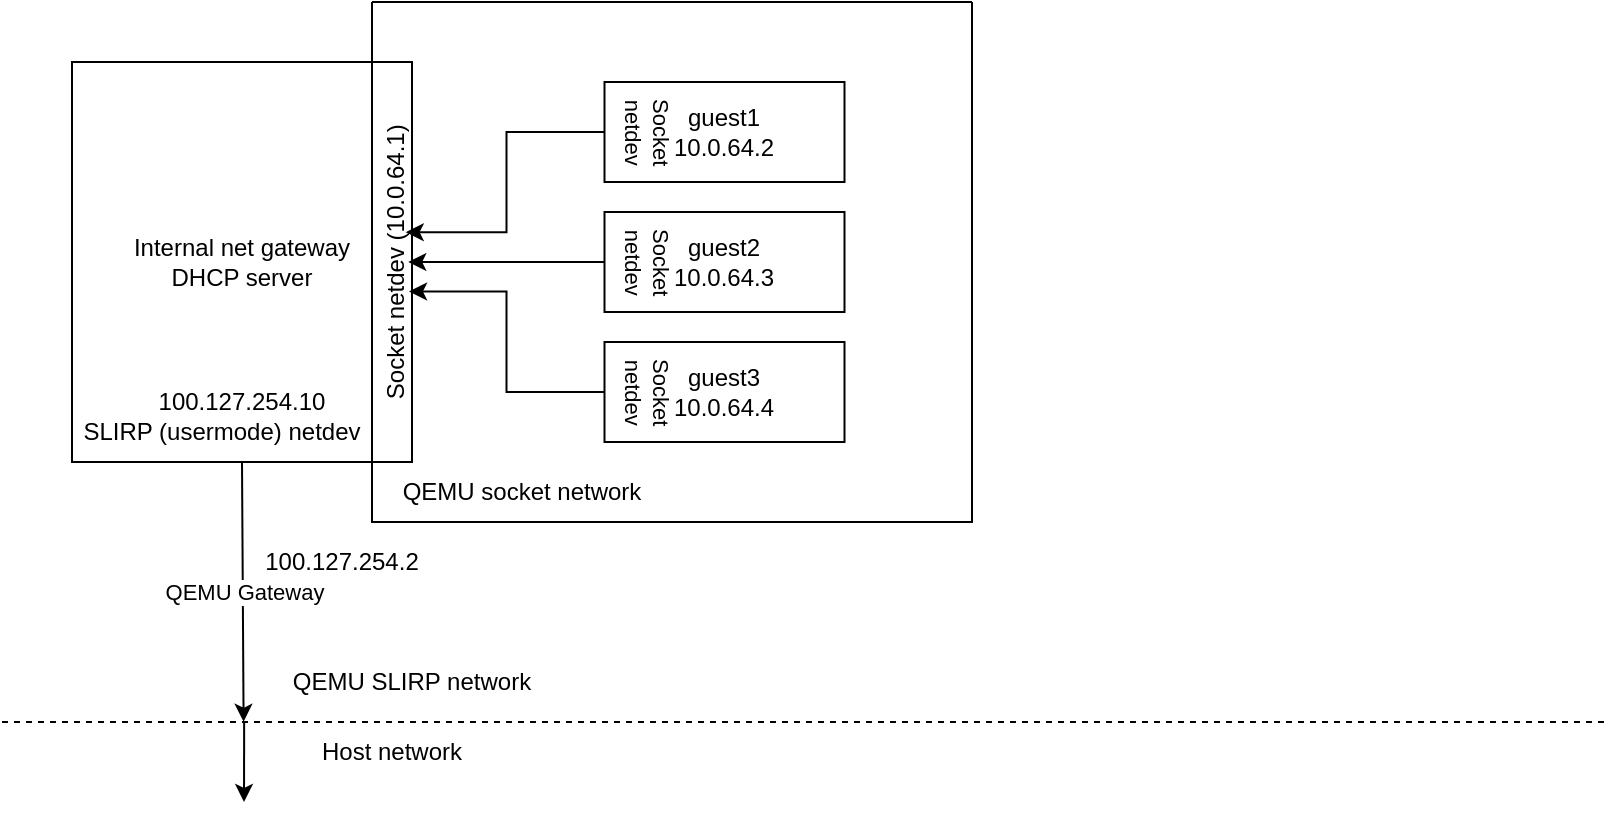 <mxfile version="22.1.18" type="device">
  <diagram name="Page-1" id="tt99NqvISQbOHmGIkLfJ">
    <mxGraphModel dx="1188" dy="790" grid="0" gridSize="10" guides="1" tooltips="1" connect="1" arrows="1" fold="1" page="1" pageScale="1" pageWidth="827" pageHeight="1169" background="#ffffff" math="0" shadow="0">
      <root>
        <mxCell id="0" />
        <mxCell id="1" parent="0" />
        <mxCell id="HW5IQhgEiXeqNNGfs7ob-1" value="&lt;div&gt;Internal net gateway&lt;br&gt;&lt;/div&gt;&lt;div&gt;DHCP server&lt;br&gt;&lt;/div&gt;" style="rounded=0;whiteSpace=wrap;html=1;" parent="1" vertex="1">
          <mxGeometry x="39" y="141" width="170" height="200" as="geometry" />
        </mxCell>
        <mxCell id="HW5IQhgEiXeqNNGfs7ob-2" value="" style="endArrow=none;dashed=1;html=1;rounded=0;" parent="1" edge="1">
          <mxGeometry width="50" height="50" relative="1" as="geometry">
            <mxPoint x="4" y="471" as="sourcePoint" />
            <mxPoint x="808" y="471" as="targetPoint" />
          </mxGeometry>
        </mxCell>
        <mxCell id="HW5IQhgEiXeqNNGfs7ob-3" value="&lt;div&gt;Host network&lt;/div&gt;" style="text;html=1;strokeColor=none;fillColor=none;align=center;verticalAlign=middle;whiteSpace=wrap;rounded=0;" parent="1" vertex="1">
          <mxGeometry x="59" y="471" width="280" height="30" as="geometry" />
        </mxCell>
        <mxCell id="HW5IQhgEiXeqNNGfs7ob-8" value="" style="endArrow=classic;html=1;rounded=0;exitX=0.5;exitY=1;exitDx=0;exitDy=0;entryX=0.235;entryY=-0.004;entryDx=0;entryDy=0;entryPerimeter=0;" parent="1" source="HW5IQhgEiXeqNNGfs7ob-1" target="HW5IQhgEiXeqNNGfs7ob-3" edge="1">
          <mxGeometry relative="1" as="geometry">
            <mxPoint x="229" y="421" as="sourcePoint" />
            <mxPoint x="149" y="471" as="targetPoint" />
          </mxGeometry>
        </mxCell>
        <mxCell id="HW5IQhgEiXeqNNGfs7ob-9" value="QEMU Gateway" style="edgeLabel;resizable=0;html=1;align=center;verticalAlign=middle;" parent="HW5IQhgEiXeqNNGfs7ob-8" connectable="0" vertex="1">
          <mxGeometry relative="1" as="geometry" />
        </mxCell>
        <mxCell id="HW5IQhgEiXeqNNGfs7ob-10" value="" style="endArrow=classic;html=1;rounded=0;exitX=0.236;exitY=-0.004;exitDx=0;exitDy=0;exitPerimeter=0;" parent="1" source="HW5IQhgEiXeqNNGfs7ob-3" edge="1">
          <mxGeometry width="50" height="50" relative="1" as="geometry">
            <mxPoint x="148.77" y="471" as="sourcePoint" />
            <mxPoint x="125" y="511" as="targetPoint" />
          </mxGeometry>
        </mxCell>
        <mxCell id="HW5IQhgEiXeqNNGfs7ob-18" value="" style="swimlane;startSize=0;" parent="1" vertex="1">
          <mxGeometry x="189" y="111" width="300" height="260" as="geometry" />
        </mxCell>
        <mxCell id="HW5IQhgEiXeqNNGfs7ob-19" value="QEMU socket network" style="text;html=1;strokeColor=none;fillColor=none;align=center;verticalAlign=middle;whiteSpace=wrap;rounded=0;" parent="HW5IQhgEiXeqNNGfs7ob-18" vertex="1">
          <mxGeometry y="230" width="150" height="30" as="geometry" />
        </mxCell>
        <mxCell id="HW5IQhgEiXeqNNGfs7ob-20" value="Socket netdev (10.0.64.1)" style="text;html=1;strokeColor=none;fillColor=none;align=center;verticalAlign=middle;whiteSpace=wrap;rounded=0;rotation=-90;" parent="HW5IQhgEiXeqNNGfs7ob-18" vertex="1">
          <mxGeometry x="-86.25" y="123.75" width="196.25" height="12.5" as="geometry" />
        </mxCell>
        <mxCell id="HW5IQhgEiXeqNNGfs7ob-38" value="" style="edgeStyle=orthogonalEdgeStyle;rounded=0;orthogonalLoop=1;jettySize=auto;html=1;entryX=0.576;entryY=0.901;entryDx=0;entryDy=0;entryPerimeter=0;" parent="HW5IQhgEiXeqNNGfs7ob-18" source="HW5IQhgEiXeqNNGfs7ob-23" target="HW5IQhgEiXeqNNGfs7ob-20" edge="1">
          <mxGeometry relative="1" as="geometry" />
        </mxCell>
        <mxCell id="HW5IQhgEiXeqNNGfs7ob-23" value="&lt;div&gt;guest1&lt;/div&gt;10.0.64.2" style="rounded=0;whiteSpace=wrap;html=1;container=1;" parent="HW5IQhgEiXeqNNGfs7ob-18" vertex="1">
          <mxGeometry x="116.25" y="40" width="120" height="50" as="geometry" />
        </mxCell>
        <mxCell id="HW5IQhgEiXeqNNGfs7ob-21" value="&lt;div style=&quot;font-size: 11px;&quot;&gt;&lt;font style=&quot;font-size: 11px;&quot;&gt;Socket&lt;/font&gt;&lt;/div&gt;&lt;div style=&quot;font-size: 11px;&quot;&gt;&lt;font style=&quot;font-size: 11px;&quot;&gt;netdev&lt;/font&gt;&lt;/div&gt;" style="text;html=1;strokeColor=none;fillColor=none;align=center;verticalAlign=middle;whiteSpace=wrap;rounded=0;rotation=90;" parent="HW5IQhgEiXeqNNGfs7ob-23" vertex="1">
          <mxGeometry x="-3.61" y="3.61" width="50" height="42.78" as="geometry" />
        </mxCell>
        <mxCell id="HW5IQhgEiXeqNNGfs7ob-39" value="" style="edgeStyle=orthogonalEdgeStyle;rounded=0;orthogonalLoop=1;jettySize=auto;html=1;" parent="HW5IQhgEiXeqNNGfs7ob-18" source="HW5IQhgEiXeqNNGfs7ob-12" target="HW5IQhgEiXeqNNGfs7ob-20" edge="1">
          <mxGeometry relative="1" as="geometry" />
        </mxCell>
        <mxCell id="HW5IQhgEiXeqNNGfs7ob-12" value="&lt;div&gt;guest2&lt;/div&gt;10.0.64.3" style="rounded=0;whiteSpace=wrap;html=1;container=1;" parent="HW5IQhgEiXeqNNGfs7ob-18" vertex="1">
          <mxGeometry x="116.25" y="105" width="120" height="50" as="geometry" />
        </mxCell>
        <mxCell id="HW5IQhgEiXeqNNGfs7ob-26" value="&lt;div style=&quot;font-size: 11px;&quot;&gt;&lt;font style=&quot;font-size: 11px;&quot;&gt;Socket&lt;/font&gt;&lt;/div&gt;&lt;div style=&quot;font-size: 11px;&quot;&gt;&lt;font style=&quot;font-size: 11px;&quot;&gt;netdev&lt;/font&gt;&lt;/div&gt;" style="text;html=1;strokeColor=none;fillColor=none;align=center;verticalAlign=middle;whiteSpace=wrap;rounded=0;rotation=90;" parent="HW5IQhgEiXeqNNGfs7ob-12" vertex="1">
          <mxGeometry x="-3.61" y="3.61" width="50" height="42.78" as="geometry" />
        </mxCell>
        <mxCell id="HW5IQhgEiXeqNNGfs7ob-25" value="&lt;div&gt;guest3&lt;/div&gt;10.0.64.4" style="rounded=0;whiteSpace=wrap;html=1;container=1;" parent="HW5IQhgEiXeqNNGfs7ob-18" vertex="1">
          <mxGeometry x="116.25" y="170" width="120" height="50" as="geometry" />
        </mxCell>
        <mxCell id="HW5IQhgEiXeqNNGfs7ob-27" value="&lt;div style=&quot;font-size: 11px;&quot;&gt;&lt;font style=&quot;font-size: 11px;&quot;&gt;Socket&lt;/font&gt;&lt;/div&gt;&lt;div style=&quot;font-size: 11px;&quot;&gt;&lt;font style=&quot;font-size: 11px;&quot;&gt;netdev&lt;/font&gt;&lt;/div&gt;" style="text;html=1;strokeColor=none;fillColor=none;align=center;verticalAlign=middle;whiteSpace=wrap;rounded=0;rotation=90;" parent="HW5IQhgEiXeqNNGfs7ob-25" vertex="1">
          <mxGeometry x="-3.61" y="3.61" width="50" height="42.78" as="geometry" />
        </mxCell>
        <mxCell id="HW5IQhgEiXeqNNGfs7ob-40" value="" style="edgeStyle=orthogonalEdgeStyle;rounded=0;orthogonalLoop=1;jettySize=auto;html=1;entryX=0.425;entryY=1.031;entryDx=0;entryDy=0;entryPerimeter=0;" parent="HW5IQhgEiXeqNNGfs7ob-18" source="HW5IQhgEiXeqNNGfs7ob-25" target="HW5IQhgEiXeqNNGfs7ob-20" edge="1">
          <mxGeometry relative="1" as="geometry" />
        </mxCell>
        <mxCell id="HW5IQhgEiXeqNNGfs7ob-30" value="100.127.254.2" style="text;html=1;strokeColor=none;fillColor=none;align=center;verticalAlign=middle;whiteSpace=wrap;rounded=0;" parent="1" vertex="1">
          <mxGeometry x="119" y="381" width="110" height="20" as="geometry" />
        </mxCell>
        <mxCell id="HW5IQhgEiXeqNNGfs7ob-31" value="100.127.254.10" style="text;html=1;strokeColor=none;fillColor=none;align=center;verticalAlign=middle;whiteSpace=wrap;rounded=0;" parent="1" vertex="1">
          <mxGeometry x="69" y="301" width="110" height="20" as="geometry" />
        </mxCell>
        <mxCell id="HW5IQhgEiXeqNNGfs7ob-33" value="SLIRP (usermode) netdev" style="text;html=1;strokeColor=none;fillColor=none;align=center;verticalAlign=middle;whiteSpace=wrap;rounded=0;rotation=0;" parent="1" vertex="1">
          <mxGeometry x="39" y="311" width="150" height="30" as="geometry" />
        </mxCell>
        <mxCell id="HW5IQhgEiXeqNNGfs7ob-34" value="QEMU SLIRP network" style="text;html=1;strokeColor=none;fillColor=none;align=center;verticalAlign=middle;whiteSpace=wrap;rounded=0;" parent="1" vertex="1">
          <mxGeometry x="139" y="441" width="140" height="20" as="geometry" />
        </mxCell>
      </root>
    </mxGraphModel>
  </diagram>
</mxfile>

